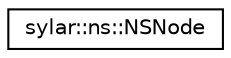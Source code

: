 digraph "类继承关系图"
{
 // LATEX_PDF_SIZE
  edge [fontname="Helvetica",fontsize="10",labelfontname="Helvetica",labelfontsize="10"];
  node [fontname="Helvetica",fontsize="10",shape=record];
  rankdir="LR";
  Node0 [label="sylar::ns::NSNode",height=0.2,width=0.4,color="black", fillcolor="white", style="filled",URL="$classsylar_1_1ns_1_1NSNode.html",tooltip=" "];
}
